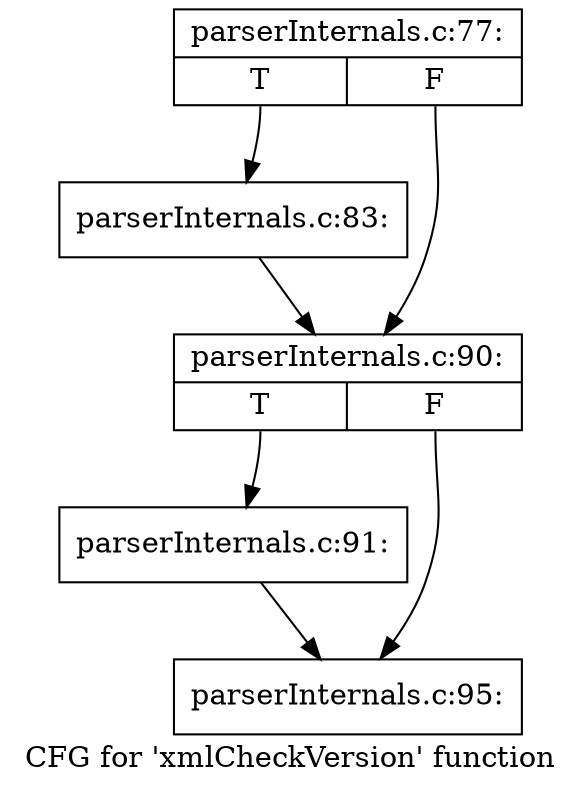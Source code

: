digraph "CFG for 'xmlCheckVersion' function" {
	label="CFG for 'xmlCheckVersion' function";

	Node0x5585b3a18a60 [shape=record,label="{parserInternals.c:77:|{<s0>T|<s1>F}}"];
	Node0x5585b3a18a60:s0 -> Node0x5585b3c69d20;
	Node0x5585b3a18a60:s1 -> Node0x5585b3c69d70;
	Node0x5585b3c69d20 [shape=record,label="{parserInternals.c:83:}"];
	Node0x5585b3c69d20 -> Node0x5585b3c69d70;
	Node0x5585b3c69d70 [shape=record,label="{parserInternals.c:90:|{<s0>T|<s1>F}}"];
	Node0x5585b3c69d70:s0 -> Node0x5585b3c70510;
	Node0x5585b3c69d70:s1 -> Node0x5585b3c70560;
	Node0x5585b3c70510 [shape=record,label="{parserInternals.c:91:}"];
	Node0x5585b3c70510 -> Node0x5585b3c70560;
	Node0x5585b3c70560 [shape=record,label="{parserInternals.c:95:}"];
}
